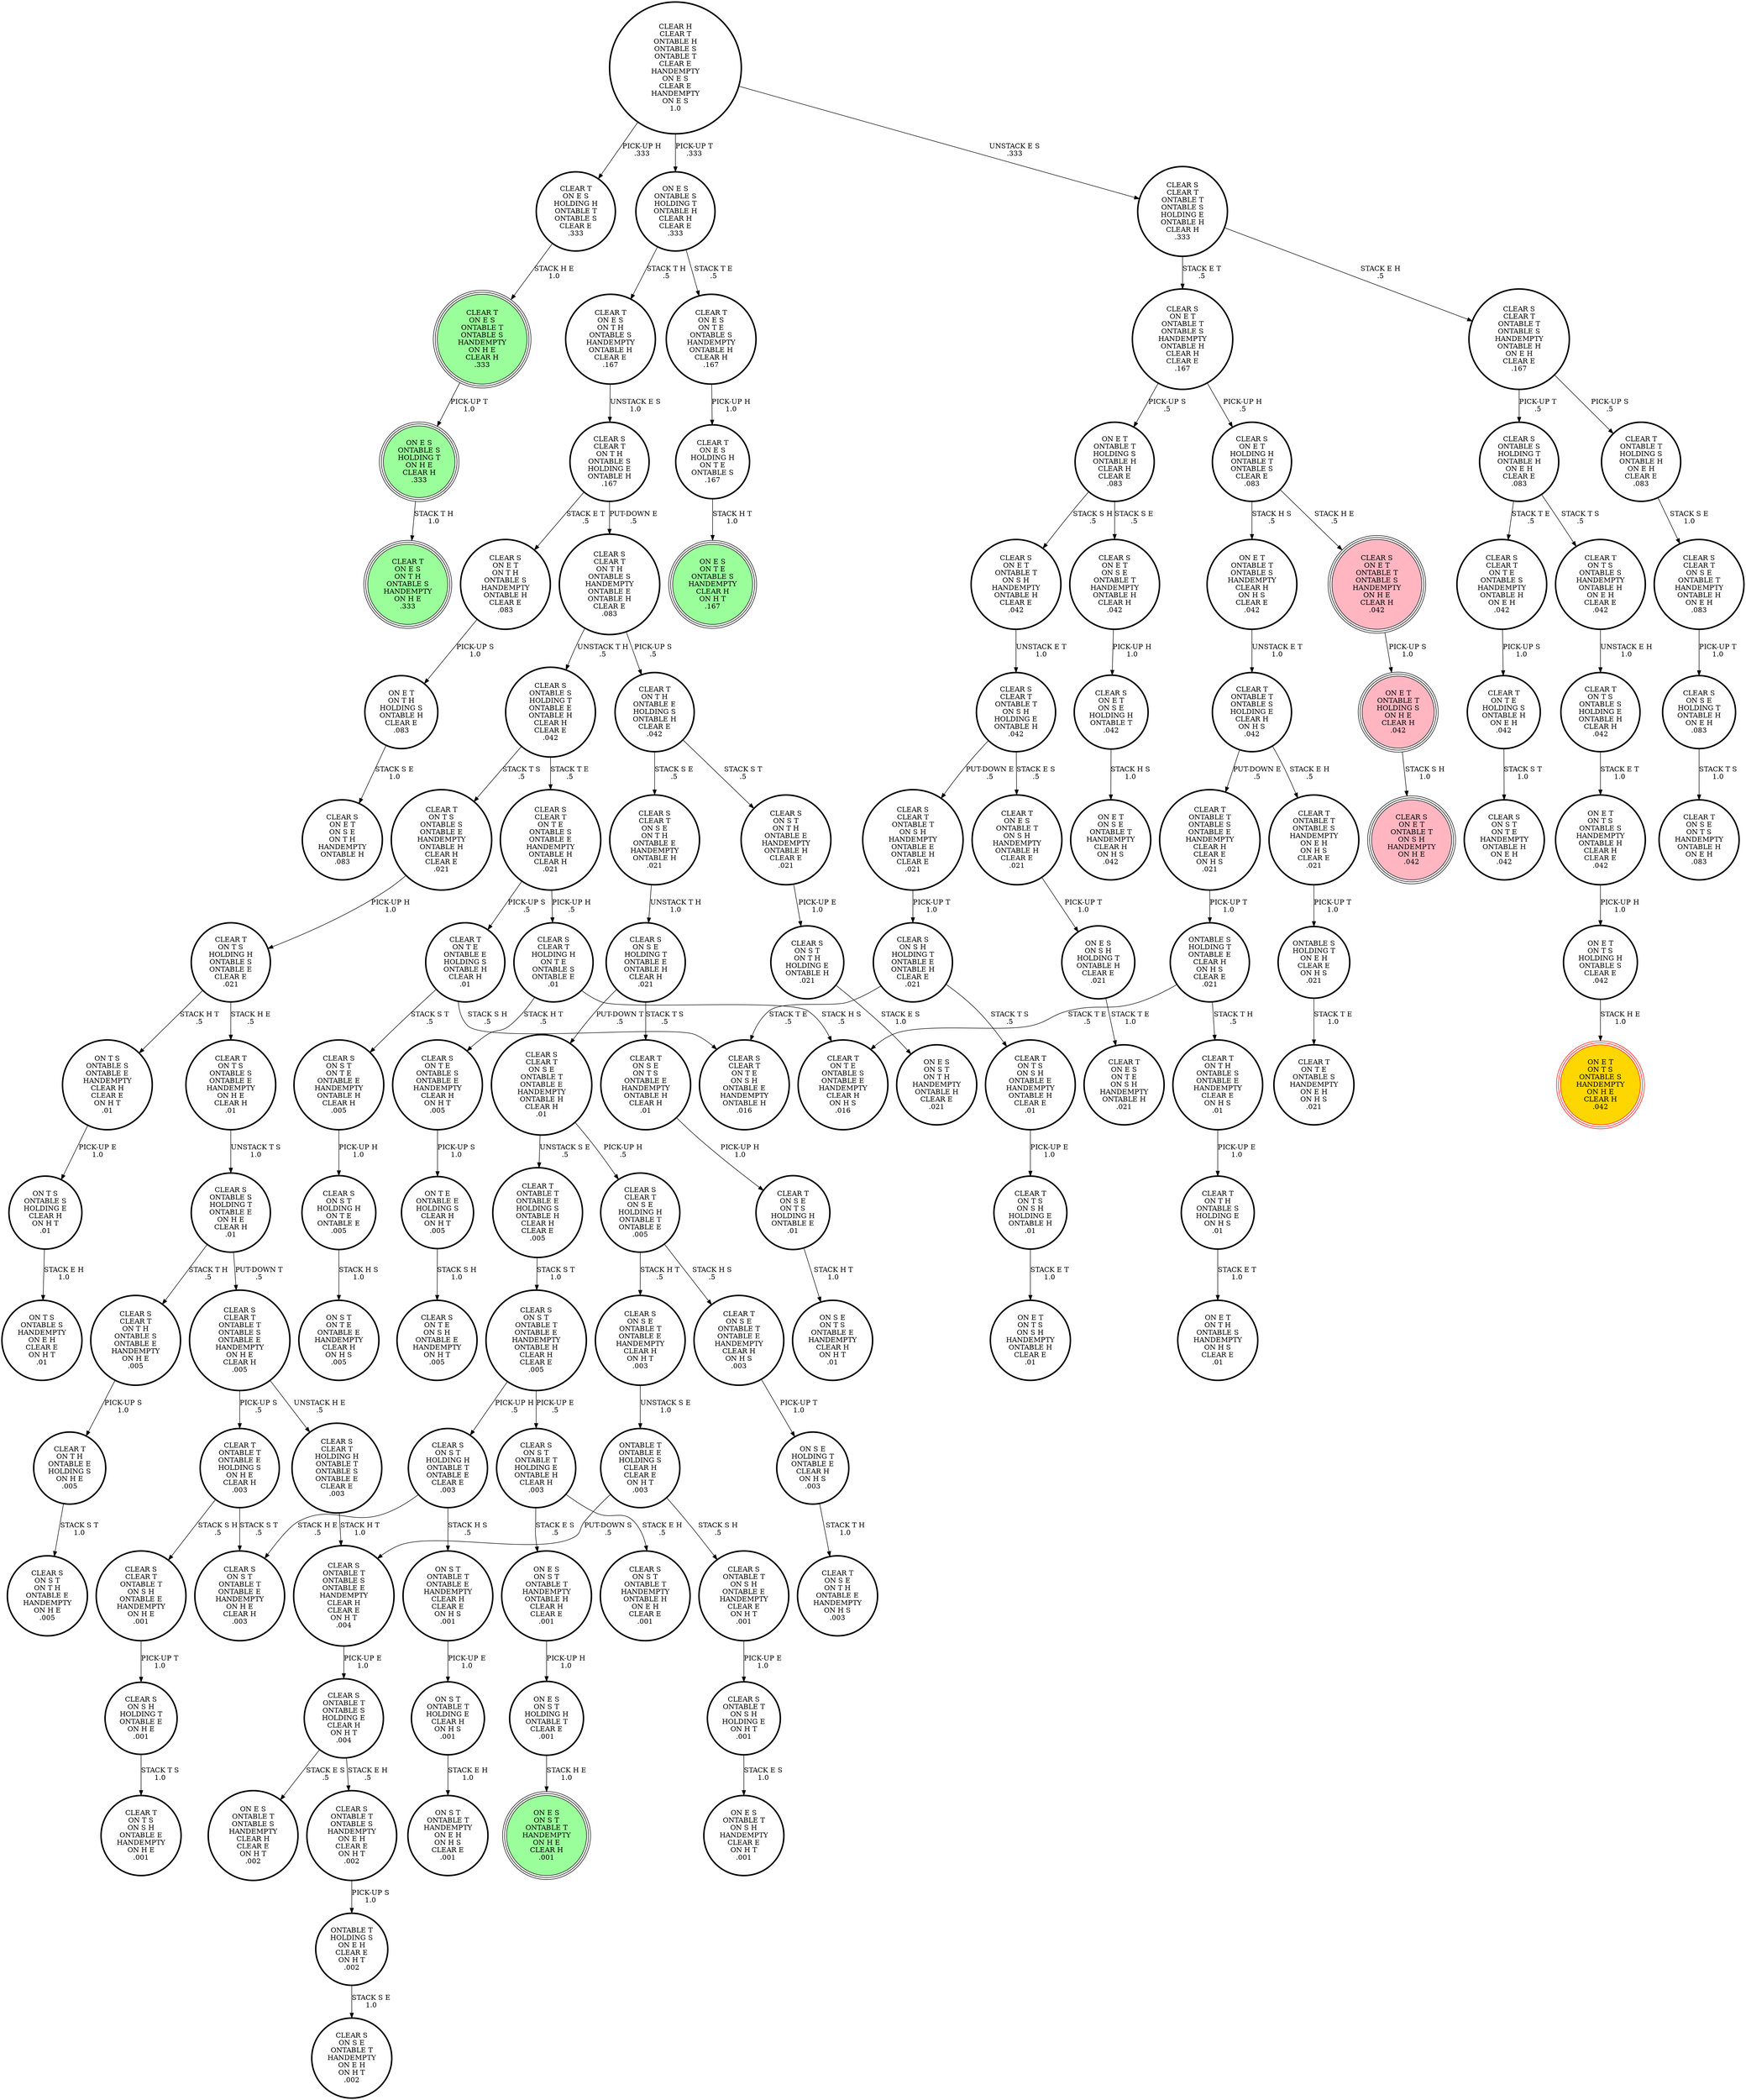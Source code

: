 digraph {
"CLEAR S\nCLEAR T\nONTABLE T\nONTABLE S\nONTABLE E\nHANDEMPTY\nON H E\nCLEAR H\n.005\n" -> "CLEAR T\nONTABLE T\nONTABLE E\nHOLDING S\nON H E\nCLEAR H\n.003\n"[label="PICK-UP S\n.5\n"];
"CLEAR S\nCLEAR T\nONTABLE T\nONTABLE S\nONTABLE E\nHANDEMPTY\nON H E\nCLEAR H\n.005\n" -> "CLEAR S\nCLEAR T\nHOLDING H\nONTABLE T\nONTABLE S\nONTABLE E\nCLEAR E\n.003\n"[label="UNSTACK H E\n.5\n"];
"CLEAR S\nCLEAR T\nON T H\nONTABLE S\nHANDEMPTY\nONTABLE E\nONTABLE H\nCLEAR E\n.083\n" -> "CLEAR S\nONTABLE S\nHOLDING T\nONTABLE E\nONTABLE H\nCLEAR H\nCLEAR E\n.042\n"[label="UNSTACK T H\n.5\n"];
"CLEAR S\nCLEAR T\nON T H\nONTABLE S\nHANDEMPTY\nONTABLE E\nONTABLE H\nCLEAR E\n.083\n" -> "CLEAR T\nON T H\nONTABLE E\nHOLDING S\nONTABLE H\nCLEAR E\n.042\n"[label="PICK-UP S\n.5\n"];
"CLEAR S\nON E T\nONTABLE T\nON S H\nHANDEMPTY\nONTABLE H\nCLEAR E\n.042\n" -> "CLEAR S\nCLEAR T\nONTABLE T\nON S H\nHOLDING E\nONTABLE H\n.042\n"[label="UNSTACK E T\n1.0\n"];
"ONTABLE T\nONTABLE E\nHOLDING S\nCLEAR H\nCLEAR E\nON H T\n.003\n" -> "CLEAR S\nONTABLE T\nON S H\nONTABLE E\nHANDEMPTY\nCLEAR E\nON H T\n.001\n"[label="STACK S H\n.5\n"];
"ONTABLE T\nONTABLE E\nHOLDING S\nCLEAR H\nCLEAR E\nON H T\n.003\n" -> "CLEAR S\nONTABLE T\nONTABLE S\nONTABLE E\nHANDEMPTY\nCLEAR H\nCLEAR E\nON H T\n.004\n"[label="PUT-DOWN S\n.5\n"];
"CLEAR S\nCLEAR T\nON T H\nONTABLE S\nHOLDING E\nONTABLE H\n.167\n" -> "CLEAR S\nCLEAR T\nON T H\nONTABLE S\nHANDEMPTY\nONTABLE E\nONTABLE H\nCLEAR E\n.083\n"[label="PUT-DOWN E\n.5\n"];
"CLEAR S\nCLEAR T\nON T H\nONTABLE S\nHOLDING E\nONTABLE H\n.167\n" -> "CLEAR S\nON E T\nON T H\nONTABLE S\nHANDEMPTY\nONTABLE H\nCLEAR E\n.083\n"[label="STACK E T\n.5\n"];
"CLEAR T\nON T H\nONTABLE S\nHOLDING E\nON H S\n.01\n" -> "ON E T\nON T H\nONTABLE S\nHANDEMPTY\nON H S\nCLEAR E\n.01\n"[label="STACK E T\n1.0\n"];
"CLEAR T\nONTABLE T\nHOLDING S\nONTABLE H\nON E H\nCLEAR E\n.083\n" -> "CLEAR S\nCLEAR T\nON S E\nONTABLE T\nHANDEMPTY\nONTABLE H\nON E H\n.083\n"[label="STACK S E\n1.0\n"];
"CLEAR S\nONTABLE T\nONTABLE S\nHOLDING E\nCLEAR H\nON H T\n.004\n" -> "CLEAR S\nONTABLE T\nONTABLE S\nHANDEMPTY\nON E H\nCLEAR E\nON H T\n.002\n"[label="STACK E H\n.5\n"];
"CLEAR S\nONTABLE T\nONTABLE S\nHOLDING E\nCLEAR H\nON H T\n.004\n" -> "ON E S\nONTABLE T\nONTABLE S\nHANDEMPTY\nCLEAR H\nCLEAR E\nON H T\n.002\n"[label="STACK E S\n.5\n"];
"CLEAR H\nCLEAR T\nONTABLE H\nONTABLE S\nONTABLE T\nCLEAR E\nHANDEMPTY\nON E S\nCLEAR E\nHANDEMPTY\nON E S\n1.0\n" -> "CLEAR T\nON E S\nHOLDING H\nONTABLE T\nONTABLE S\nCLEAR E\n.333\n"[label="PICK-UP H\n.333\n"];
"CLEAR H\nCLEAR T\nONTABLE H\nONTABLE S\nONTABLE T\nCLEAR E\nHANDEMPTY\nON E S\nCLEAR E\nHANDEMPTY\nON E S\n1.0\n" -> "ON E S\nONTABLE S\nHOLDING T\nONTABLE H\nCLEAR H\nCLEAR E\n.333\n"[label="PICK-UP T\n.333\n"];
"CLEAR H\nCLEAR T\nONTABLE H\nONTABLE S\nONTABLE T\nCLEAR E\nHANDEMPTY\nON E S\nCLEAR E\nHANDEMPTY\nON E S\n1.0\n" -> "CLEAR S\nCLEAR T\nONTABLE T\nONTABLE S\nHOLDING E\nONTABLE H\nCLEAR H\n.333\n"[label="UNSTACK E S\n.333\n"];
"CLEAR S\nON E T\nHOLDING H\nONTABLE T\nONTABLE S\nCLEAR E\n.083\n" -> "CLEAR S\nON E T\nONTABLE T\nONTABLE S\nHANDEMPTY\nON H E\nCLEAR H\n.042\n"[label="STACK H E\n.5\n"];
"CLEAR S\nON E T\nHOLDING H\nONTABLE T\nONTABLE S\nCLEAR E\n.083\n" -> "ON E T\nONTABLE T\nONTABLE S\nHANDEMPTY\nCLEAR H\nON H S\nCLEAR E\n.042\n"[label="STACK H S\n.5\n"];
"CLEAR S\nON S E\nHOLDING T\nONTABLE E\nONTABLE H\nCLEAR H\n.021\n" -> "CLEAR S\nCLEAR T\nON S E\nONTABLE T\nONTABLE E\nHANDEMPTY\nONTABLE H\nCLEAR H\n.01\n"[label="PUT-DOWN T\n.5\n"];
"CLEAR S\nON S E\nHOLDING T\nONTABLE E\nONTABLE H\nCLEAR H\n.021\n" -> "CLEAR T\nON S E\nON T S\nONTABLE E\nHANDEMPTY\nONTABLE H\nCLEAR H\n.01\n"[label="STACK T S\n.5\n"];
"ON E S\nONTABLE S\nHOLDING T\nONTABLE H\nCLEAR H\nCLEAR E\n.333\n" -> "CLEAR T\nON E S\nON T E\nONTABLE S\nHANDEMPTY\nONTABLE H\nCLEAR H\n.167\n"[label="STACK T E\n.5\n"];
"ON E S\nONTABLE S\nHOLDING T\nONTABLE H\nCLEAR H\nCLEAR E\n.333\n" -> "CLEAR T\nON E S\nON T H\nONTABLE S\nHANDEMPTY\nONTABLE H\nCLEAR E\n.167\n"[label="STACK T H\n.5\n"];
"CLEAR S\nONTABLE T\nONTABLE S\nHANDEMPTY\nON E H\nCLEAR E\nON H T\n.002\n" -> "ONTABLE T\nHOLDING S\nON E H\nCLEAR E\nON H T\n.002\n"[label="PICK-UP S\n1.0\n"];
"CLEAR S\nONTABLE S\nHOLDING T\nONTABLE E\nONTABLE H\nCLEAR H\nCLEAR E\n.042\n" -> "CLEAR T\nON T S\nONTABLE S\nONTABLE E\nHANDEMPTY\nONTABLE H\nCLEAR H\nCLEAR E\n.021\n"[label="STACK T S\n.5\n"];
"CLEAR S\nONTABLE S\nHOLDING T\nONTABLE E\nONTABLE H\nCLEAR H\nCLEAR E\n.042\n" -> "CLEAR S\nCLEAR T\nON T E\nONTABLE S\nONTABLE E\nHANDEMPTY\nONTABLE H\nCLEAR H\n.021\n"[label="STACK T E\n.5\n"];
"CLEAR T\nON T S\nONTABLE S\nHANDEMPTY\nONTABLE H\nON E H\nCLEAR E\n.042\n" -> "CLEAR T\nON T S\nONTABLE S\nHOLDING E\nONTABLE H\nCLEAR H\n.042\n"[label="UNSTACK E H\n1.0\n"];
"CLEAR T\nON T S\nON S H\nHOLDING E\nONTABLE H\n.01\n" -> "ON E T\nON T S\nON S H\nHANDEMPTY\nONTABLE H\nCLEAR E\n.01\n"[label="STACK E T\n1.0\n"];
"CLEAR T\nONTABLE T\nONTABLE E\nHOLDING S\nON H E\nCLEAR H\n.003\n" -> "CLEAR S\nON S T\nONTABLE T\nONTABLE E\nHANDEMPTY\nON H E\nCLEAR H\n.003\n"[label="STACK S T\n.5\n"];
"CLEAR T\nONTABLE T\nONTABLE E\nHOLDING S\nON H E\nCLEAR H\n.003\n" -> "CLEAR S\nCLEAR T\nONTABLE T\nON S H\nONTABLE E\nHANDEMPTY\nON H E\n.001\n"[label="STACK S H\n.5\n"];
"ON E S\nON S T\nHOLDING H\nONTABLE T\nCLEAR E\n.001\n" -> "ON E S\nON S T\nONTABLE T\nHANDEMPTY\nON H E\nCLEAR H\n.001\n"[label="STACK H E\n1.0\n"];
"CLEAR T\nON E S\nON T H\nONTABLE S\nHANDEMPTY\nONTABLE H\nCLEAR E\n.167\n" -> "CLEAR S\nCLEAR T\nON T H\nONTABLE S\nHOLDING E\nONTABLE H\n.167\n"[label="UNSTACK E S\n1.0\n"];
"CLEAR T\nON E S\nHOLDING H\nON T E\nONTABLE S\n.167\n" -> "ON E S\nON T E\nONTABLE S\nHANDEMPTY\nCLEAR H\nON H T\n.167\n"[label="STACK H T\n1.0\n"];
"CLEAR T\nONTABLE T\nONTABLE S\nONTABLE E\nHANDEMPTY\nCLEAR H\nCLEAR E\nON H S\n.021\n" -> "ONTABLE S\nHOLDING T\nONTABLE E\nCLEAR H\nON H S\nCLEAR E\n.021\n"[label="PICK-UP T\n1.0\n"];
"CLEAR S\nON S T\nONTABLE T\nONTABLE E\nHANDEMPTY\nONTABLE H\nCLEAR H\nCLEAR E\n.005\n" -> "CLEAR S\nON S T\nONTABLE T\nHOLDING E\nONTABLE H\nCLEAR H\n.003\n"[label="PICK-UP E\n.5\n"];
"CLEAR S\nON S T\nONTABLE T\nONTABLE E\nHANDEMPTY\nONTABLE H\nCLEAR H\nCLEAR E\n.005\n" -> "CLEAR S\nON S T\nHOLDING H\nONTABLE T\nONTABLE E\nCLEAR E\n.003\n"[label="PICK-UP H\n.5\n"];
"ON E T\nON T S\nONTABLE S\nHANDEMPTY\nONTABLE H\nCLEAR H\nCLEAR E\n.042\n" -> "ON E T\nON T S\nHOLDING H\nONTABLE S\nCLEAR E\n.042\n"[label="PICK-UP H\n1.0\n"];
"CLEAR S\nCLEAR T\nHOLDING H\nONTABLE T\nONTABLE S\nONTABLE E\nCLEAR E\n.003\n" -> "CLEAR S\nONTABLE T\nONTABLE S\nONTABLE E\nHANDEMPTY\nCLEAR H\nCLEAR E\nON H T\n.004\n"[label="STACK H T\n1.0\n"];
"CLEAR S\nCLEAR T\nON S E\nONTABLE T\nHANDEMPTY\nONTABLE H\nON E H\n.083\n" -> "CLEAR S\nON S E\nHOLDING T\nONTABLE H\nON E H\n.083\n"[label="PICK-UP T\n1.0\n"];
"CLEAR S\nONTABLE T\nON S H\nHOLDING E\nON H T\n.001\n" -> "ON E S\nONTABLE T\nON S H\nHANDEMPTY\nCLEAR E\nON H T\n.001\n"[label="STACK E S\n1.0\n"];
"CLEAR S\nCLEAR T\nONTABLE T\nON S H\nHOLDING E\nONTABLE H\n.042\n" -> "CLEAR S\nCLEAR T\nONTABLE T\nON S H\nHANDEMPTY\nONTABLE E\nONTABLE H\nCLEAR E\n.021\n"[label="PUT-DOWN E\n.5\n"];
"CLEAR S\nCLEAR T\nONTABLE T\nON S H\nHOLDING E\nONTABLE H\n.042\n" -> "CLEAR T\nON E S\nONTABLE T\nON S H\nHANDEMPTY\nONTABLE H\nCLEAR E\n.021\n"[label="STACK E S\n.5\n"];
"CLEAR T\nON T H\nONTABLE E\nHOLDING S\nONTABLE H\nCLEAR E\n.042\n" -> "CLEAR S\nCLEAR T\nON S E\nON T H\nONTABLE E\nHANDEMPTY\nONTABLE H\n.021\n"[label="STACK S E\n.5\n"];
"CLEAR T\nON T H\nONTABLE E\nHOLDING S\nONTABLE H\nCLEAR E\n.042\n" -> "CLEAR S\nON S T\nON T H\nONTABLE E\nHANDEMPTY\nONTABLE H\nCLEAR E\n.021\n"[label="STACK S T\n.5\n"];
"CLEAR S\nON E T\nON S E\nHOLDING H\nONTABLE T\n.042\n" -> "ON E T\nON S E\nONTABLE T\nHANDEMPTY\nCLEAR H\nON H S\n.042\n"[label="STACK H S\n1.0\n"];
"CLEAR S\nCLEAR T\nON S E\nON T H\nONTABLE E\nHANDEMPTY\nONTABLE H\n.021\n" -> "CLEAR S\nON S E\nHOLDING T\nONTABLE E\nONTABLE H\nCLEAR H\n.021\n"[label="UNSTACK T H\n1.0\n"];
"CLEAR T\nON E S\nONTABLE T\nONTABLE S\nHANDEMPTY\nON H E\nCLEAR H\n.333\n" -> "ON E S\nONTABLE S\nHOLDING T\nON H E\nCLEAR H\n.333\n"[label="PICK-UP T\n1.0\n"];
"ON E T\nONTABLE T\nHOLDING S\nON H E\nCLEAR H\n.042\n" -> "CLEAR S\nON E T\nONTABLE T\nON S H\nHANDEMPTY\nON H E\n.042\n"[label="STACK S H\n1.0\n"];
"CLEAR T\nON S E\nONTABLE T\nONTABLE E\nHANDEMPTY\nCLEAR H\nON H S\n.003\n" -> "ON S E\nHOLDING T\nONTABLE E\nCLEAR H\nON H S\n.003\n"[label="PICK-UP T\n1.0\n"];
"ON S E\nHOLDING T\nONTABLE E\nCLEAR H\nON H S\n.003\n" -> "CLEAR T\nON S E\nON T H\nONTABLE E\nHANDEMPTY\nON H S\n.003\n"[label="STACK T H\n1.0\n"];
"CLEAR T\nONTABLE T\nONTABLE E\nHOLDING S\nONTABLE H\nCLEAR H\nCLEAR E\n.005\n" -> "CLEAR S\nON S T\nONTABLE T\nONTABLE E\nHANDEMPTY\nONTABLE H\nCLEAR H\nCLEAR E\n.005\n"[label="STACK S T\n1.0\n"];
"CLEAR T\nON T E\nONTABLE E\nHOLDING S\nONTABLE H\nCLEAR H\n.01\n" -> "CLEAR S\nCLEAR T\nON T E\nON S H\nONTABLE E\nHANDEMPTY\nONTABLE H\n.016\n"[label="STACK S H\n.5\n"];
"CLEAR T\nON T E\nONTABLE E\nHOLDING S\nONTABLE H\nCLEAR H\n.01\n" -> "CLEAR S\nON S T\nON T E\nONTABLE E\nHANDEMPTY\nONTABLE H\nCLEAR H\n.005\n"[label="STACK S T\n.5\n"];
"ON T E\nONTABLE E\nHOLDING S\nCLEAR H\nON H T\n.005\n" -> "CLEAR S\nON T E\nON S H\nONTABLE E\nHANDEMPTY\nON H T\n.005\n"[label="STACK S H\n1.0\n"];
"CLEAR T\nON S E\nON T S\nONTABLE E\nHANDEMPTY\nONTABLE H\nCLEAR H\n.01\n" -> "CLEAR T\nON S E\nON T S\nHOLDING H\nONTABLE E\n.01\n"[label="PICK-UP H\n1.0\n"];
"ONTABLE T\nHOLDING S\nON E H\nCLEAR E\nON H T\n.002\n" -> "CLEAR S\nON S E\nONTABLE T\nHANDEMPTY\nON E H\nON H T\n.002\n"[label="STACK S E\n1.0\n"];
"CLEAR S\nON E T\nON S E\nONTABLE T\nHANDEMPTY\nONTABLE H\nCLEAR H\n.042\n" -> "CLEAR S\nON E T\nON S E\nHOLDING H\nONTABLE T\n.042\n"[label="PICK-UP H\n1.0\n"];
"ON E S\nON S H\nHOLDING T\nONTABLE H\nCLEAR E\n.021\n" -> "CLEAR T\nON E S\nON T E\nON S H\nHANDEMPTY\nONTABLE H\n.021\n"[label="STACK T E\n1.0\n"];
"CLEAR S\nON S T\nON T H\nHOLDING E\nONTABLE H\n.021\n" -> "ON E S\nON S T\nON T H\nHANDEMPTY\nONTABLE H\nCLEAR E\n.021\n"[label="STACK E S\n1.0\n"];
"ONTABLE S\nHOLDING T\nON E H\nCLEAR E\nON H S\n.021\n" -> "CLEAR T\nON T E\nONTABLE S\nHANDEMPTY\nON E H\nON H S\n.021\n"[label="STACK T E\n1.0\n"];
"CLEAR S\nON S T\nHOLDING H\nON T E\nONTABLE E\n.005\n" -> "ON S T\nON T E\nONTABLE E\nHANDEMPTY\nCLEAR H\nON H S\n.005\n"[label="STACK H S\n1.0\n"];
"CLEAR S\nCLEAR T\nONTABLE T\nON S H\nONTABLE E\nHANDEMPTY\nON H E\n.001\n" -> "CLEAR S\nON S H\nHOLDING T\nONTABLE E\nON H E\n.001\n"[label="PICK-UP T\n1.0\n"];
"CLEAR S\nON S T\nON T E\nONTABLE E\nHANDEMPTY\nONTABLE H\nCLEAR H\n.005\n" -> "CLEAR S\nON S T\nHOLDING H\nON T E\nONTABLE E\n.005\n"[label="PICK-UP H\n1.0\n"];
"CLEAR T\nON S E\nON T S\nHOLDING H\nONTABLE E\n.01\n" -> "ON S E\nON T S\nONTABLE E\nHANDEMPTY\nCLEAR H\nON H T\n.01\n"[label="STACK H T\n1.0\n"];
"CLEAR S\nON S E\nHOLDING T\nONTABLE H\nON E H\n.083\n" -> "CLEAR T\nON S E\nON T S\nHANDEMPTY\nONTABLE H\nON E H\n.083\n"[label="STACK T S\n1.0\n"];
"CLEAR S\nCLEAR T\nON T E\nONTABLE S\nHANDEMPTY\nONTABLE H\nON E H\n.042\n" -> "CLEAR T\nON T E\nHOLDING S\nONTABLE H\nON E H\n.042\n"[label="PICK-UP S\n1.0\n"];
"ON E T\nON T H\nHOLDING S\nONTABLE H\nCLEAR E\n.083\n" -> "CLEAR S\nON E T\nON S E\nON T H\nHANDEMPTY\nONTABLE H\n.083\n"[label="STACK S E\n1.0\n"];
"ON T S\nONTABLE S\nONTABLE E\nHANDEMPTY\nCLEAR H\nCLEAR E\nON H T\n.01\n" -> "ON T S\nONTABLE S\nHOLDING E\nCLEAR H\nON H T\n.01\n"[label="PICK-UP E\n1.0\n"];
"CLEAR S\nON S H\nHOLDING T\nONTABLE E\nON H E\n.001\n" -> "CLEAR T\nON T S\nON S H\nONTABLE E\nHANDEMPTY\nON H E\n.001\n"[label="STACK T S\n1.0\n"];
"CLEAR S\nCLEAR T\nONTABLE T\nONTABLE S\nHANDEMPTY\nONTABLE H\nON E H\nCLEAR E\n.167\n" -> "CLEAR S\nONTABLE S\nHOLDING T\nONTABLE H\nON E H\nCLEAR E\n.083\n"[label="PICK-UP T\n.5\n"];
"CLEAR S\nCLEAR T\nONTABLE T\nONTABLE S\nHANDEMPTY\nONTABLE H\nON E H\nCLEAR E\n.167\n" -> "CLEAR T\nONTABLE T\nHOLDING S\nONTABLE H\nON E H\nCLEAR E\n.083\n"[label="PICK-UP S\n.5\n"];
"CLEAR S\nONTABLE S\nHOLDING T\nONTABLE E\nON H E\nCLEAR H\n.01\n" -> "CLEAR S\nCLEAR T\nONTABLE T\nONTABLE S\nONTABLE E\nHANDEMPTY\nON H E\nCLEAR H\n.005\n"[label="PUT-DOWN T\n.5\n"];
"CLEAR S\nONTABLE S\nHOLDING T\nONTABLE E\nON H E\nCLEAR H\n.01\n" -> "CLEAR S\nCLEAR T\nON T H\nONTABLE S\nONTABLE E\nHANDEMPTY\nON H E\n.005\n"[label="STACK T H\n.5\n"];
"CLEAR T\nONTABLE T\nONTABLE S\nHANDEMPTY\nON E H\nON H S\nCLEAR E\n.021\n" -> "ONTABLE S\nHOLDING T\nON E H\nCLEAR E\nON H S\n.021\n"[label="PICK-UP T\n1.0\n"];
"CLEAR T\nON E S\nON T E\nONTABLE S\nHANDEMPTY\nONTABLE H\nCLEAR H\n.167\n" -> "CLEAR T\nON E S\nHOLDING H\nON T E\nONTABLE S\n.167\n"[label="PICK-UP H\n1.0\n"];
"CLEAR T\nON E S\nHOLDING H\nONTABLE T\nONTABLE S\nCLEAR E\n.333\n" -> "CLEAR T\nON E S\nONTABLE T\nONTABLE S\nHANDEMPTY\nON H E\nCLEAR H\n.333\n"[label="STACK H E\n1.0\n"];
"CLEAR T\nON T E\nHOLDING S\nONTABLE H\nON E H\n.042\n" -> "CLEAR S\nON S T\nON T E\nHANDEMPTY\nONTABLE H\nON E H\n.042\n"[label="STACK S T\n1.0\n"];
"ONTABLE S\nHOLDING T\nONTABLE E\nCLEAR H\nON H S\nCLEAR E\n.021\n" -> "CLEAR T\nON T H\nONTABLE S\nONTABLE E\nHANDEMPTY\nCLEAR E\nON H S\n.01\n"[label="STACK T H\n.5\n"];
"ONTABLE S\nHOLDING T\nONTABLE E\nCLEAR H\nON H S\nCLEAR E\n.021\n" -> "CLEAR T\nON T E\nONTABLE S\nONTABLE E\nHANDEMPTY\nCLEAR H\nON H S\n.016\n"[label="STACK T E\n.5\n"];
"CLEAR S\nONTABLE T\nONTABLE S\nONTABLE E\nHANDEMPTY\nCLEAR H\nCLEAR E\nON H T\n.004\n" -> "CLEAR S\nONTABLE T\nONTABLE S\nHOLDING E\nCLEAR H\nON H T\n.004\n"[label="PICK-UP E\n1.0\n"];
"CLEAR S\nCLEAR T\nHOLDING H\nON T E\nONTABLE S\nONTABLE E\n.01\n" -> "CLEAR S\nON T E\nONTABLE S\nONTABLE E\nHANDEMPTY\nCLEAR H\nON H T\n.005\n"[label="STACK H T\n.5\n"];
"CLEAR S\nCLEAR T\nHOLDING H\nON T E\nONTABLE S\nONTABLE E\n.01\n" -> "CLEAR T\nON T E\nONTABLE S\nONTABLE E\nHANDEMPTY\nCLEAR H\nON H S\n.016\n"[label="STACK H S\n.5\n"];
"ON E T\nONTABLE T\nONTABLE S\nHANDEMPTY\nCLEAR H\nON H S\nCLEAR E\n.042\n" -> "CLEAR T\nONTABLE T\nONTABLE S\nHOLDING E\nCLEAR H\nON H S\n.042\n"[label="UNSTACK E T\n1.0\n"];
"CLEAR T\nON T S\nONTABLE S\nONTABLE E\nHANDEMPTY\nON H E\nCLEAR H\n.01\n" -> "CLEAR S\nONTABLE S\nHOLDING T\nONTABLE E\nON H E\nCLEAR H\n.01\n"[label="UNSTACK T S\n1.0\n"];
"ON T S\nONTABLE S\nHOLDING E\nCLEAR H\nON H T\n.01\n" -> "ON T S\nONTABLE S\nHANDEMPTY\nON E H\nCLEAR E\nON H T\n.01\n"[label="STACK E H\n1.0\n"];
"CLEAR T\nON T H\nONTABLE S\nONTABLE E\nHANDEMPTY\nCLEAR E\nON H S\n.01\n" -> "CLEAR T\nON T H\nONTABLE S\nHOLDING E\nON H S\n.01\n"[label="PICK-UP E\n1.0\n"];
"CLEAR T\nON T S\nON S H\nONTABLE E\nHANDEMPTY\nONTABLE H\nCLEAR E\n.01\n" -> "CLEAR T\nON T S\nON S H\nHOLDING E\nONTABLE H\n.01\n"[label="PICK-UP E\n1.0\n"];
"ON E S\nON S T\nONTABLE T\nHANDEMPTY\nONTABLE H\nCLEAR H\nCLEAR E\n.001\n" -> "ON E S\nON S T\nHOLDING H\nONTABLE T\nCLEAR E\n.001\n"[label="PICK-UP H\n1.0\n"];
"CLEAR S\nON S T\nHOLDING H\nONTABLE T\nONTABLE E\nCLEAR E\n.003\n" -> "ON S T\nONTABLE T\nONTABLE E\nHANDEMPTY\nCLEAR H\nCLEAR E\nON H S\n.001\n"[label="STACK H S\n.5\n"];
"CLEAR S\nON S T\nHOLDING H\nONTABLE T\nONTABLE E\nCLEAR E\n.003\n" -> "CLEAR S\nON S T\nONTABLE T\nONTABLE E\nHANDEMPTY\nON H E\nCLEAR H\n.003\n"[label="STACK H E\n.5\n"];
"CLEAR S\nONTABLE T\nON S H\nONTABLE E\nHANDEMPTY\nCLEAR E\nON H T\n.001\n" -> "CLEAR S\nONTABLE T\nON S H\nHOLDING E\nON H T\n.001\n"[label="PICK-UP E\n1.0\n"];
"CLEAR S\nON S H\nHOLDING T\nONTABLE E\nONTABLE H\nCLEAR E\n.021\n" -> "CLEAR S\nCLEAR T\nON T E\nON S H\nONTABLE E\nHANDEMPTY\nONTABLE H\n.016\n"[label="STACK T E\n.5\n"];
"CLEAR S\nON S H\nHOLDING T\nONTABLE E\nONTABLE H\nCLEAR E\n.021\n" -> "CLEAR T\nON T S\nON S H\nONTABLE E\nHANDEMPTY\nONTABLE H\nCLEAR E\n.01\n"[label="STACK T S\n.5\n"];
"CLEAR S\nCLEAR T\nONTABLE T\nONTABLE S\nHOLDING E\nONTABLE H\nCLEAR H\n.333\n" -> "CLEAR S\nON E T\nONTABLE T\nONTABLE S\nHANDEMPTY\nONTABLE H\nCLEAR H\nCLEAR E\n.167\n"[label="STACK E T\n.5\n"];
"CLEAR S\nCLEAR T\nONTABLE T\nONTABLE S\nHOLDING E\nONTABLE H\nCLEAR H\n.333\n" -> "CLEAR S\nCLEAR T\nONTABLE T\nONTABLE S\nHANDEMPTY\nONTABLE H\nON E H\nCLEAR E\n.167\n"[label="STACK E H\n.5\n"];
"CLEAR T\nON T H\nONTABLE E\nHOLDING S\nON H E\n.005\n" -> "CLEAR S\nON S T\nON T H\nONTABLE E\nHANDEMPTY\nON H E\n.005\n"[label="STACK S T\n1.0\n"];
"CLEAR S\nON S T\nONTABLE T\nHOLDING E\nONTABLE H\nCLEAR H\n.003\n" -> "ON E S\nON S T\nONTABLE T\nHANDEMPTY\nONTABLE H\nCLEAR H\nCLEAR E\n.001\n"[label="STACK E S\n.5\n"];
"CLEAR S\nON S T\nONTABLE T\nHOLDING E\nONTABLE H\nCLEAR H\n.003\n" -> "CLEAR S\nON S T\nONTABLE T\nHANDEMPTY\nONTABLE H\nON E H\nCLEAR E\n.001\n"[label="STACK E H\n.5\n"];
"ON E S\nONTABLE S\nHOLDING T\nON H E\nCLEAR H\n.333\n" -> "CLEAR T\nON E S\nON T H\nONTABLE S\nHANDEMPTY\nON H E\n.333\n"[label="STACK T H\n1.0\n"];
"ON E T\nONTABLE T\nHOLDING S\nONTABLE H\nCLEAR H\nCLEAR E\n.083\n" -> "CLEAR S\nON E T\nONTABLE T\nON S H\nHANDEMPTY\nONTABLE H\nCLEAR E\n.042\n"[label="STACK S H\n.5\n"];
"ON E T\nONTABLE T\nHOLDING S\nONTABLE H\nCLEAR H\nCLEAR E\n.083\n" -> "CLEAR S\nON E T\nON S E\nONTABLE T\nHANDEMPTY\nONTABLE H\nCLEAR H\n.042\n"[label="STACK S E\n.5\n"];
"CLEAR S\nCLEAR T\nON S E\nHOLDING H\nONTABLE T\nONTABLE E\n.005\n" -> "CLEAR S\nON S E\nONTABLE T\nONTABLE E\nHANDEMPTY\nCLEAR H\nON H T\n.003\n"[label="STACK H T\n.5\n"];
"CLEAR S\nCLEAR T\nON S E\nHOLDING H\nONTABLE T\nONTABLE E\n.005\n" -> "CLEAR T\nON S E\nONTABLE T\nONTABLE E\nHANDEMPTY\nCLEAR H\nON H S\n.003\n"[label="STACK H S\n.5\n"];
"CLEAR S\nON E T\nON T H\nONTABLE S\nHANDEMPTY\nONTABLE H\nCLEAR E\n.083\n" -> "ON E T\nON T H\nHOLDING S\nONTABLE H\nCLEAR E\n.083\n"[label="PICK-UP S\n1.0\n"];
"CLEAR T\nON T S\nONTABLE S\nHOLDING E\nONTABLE H\nCLEAR H\n.042\n" -> "ON E T\nON T S\nONTABLE S\nHANDEMPTY\nONTABLE H\nCLEAR H\nCLEAR E\n.042\n"[label="STACK E T\n1.0\n"];
"CLEAR S\nON S T\nON T H\nONTABLE E\nHANDEMPTY\nONTABLE H\nCLEAR E\n.021\n" -> "CLEAR S\nON S T\nON T H\nHOLDING E\nONTABLE H\n.021\n"[label="PICK-UP E\n1.0\n"];
"ON E T\nON T S\nHOLDING H\nONTABLE S\nCLEAR E\n.042\n" -> "ON E T\nON T S\nONTABLE S\nHANDEMPTY\nON H E\nCLEAR H\n.042\n"[label="STACK H E\n1.0\n"];
"CLEAR S\nON E T\nONTABLE T\nONTABLE S\nHANDEMPTY\nONTABLE H\nCLEAR H\nCLEAR E\n.167\n" -> "CLEAR S\nON E T\nHOLDING H\nONTABLE T\nONTABLE S\nCLEAR E\n.083\n"[label="PICK-UP H\n.5\n"];
"CLEAR S\nON E T\nONTABLE T\nONTABLE S\nHANDEMPTY\nONTABLE H\nCLEAR H\nCLEAR E\n.167\n" -> "ON E T\nONTABLE T\nHOLDING S\nONTABLE H\nCLEAR H\nCLEAR E\n.083\n"[label="PICK-UP S\n.5\n"];
"ON S T\nONTABLE T\nONTABLE E\nHANDEMPTY\nCLEAR H\nCLEAR E\nON H S\n.001\n" -> "ON S T\nONTABLE T\nHOLDING E\nCLEAR H\nON H S\n.001\n"[label="PICK-UP E\n1.0\n"];
"CLEAR S\nCLEAR T\nON T H\nONTABLE S\nONTABLE E\nHANDEMPTY\nON H E\n.005\n" -> "CLEAR T\nON T H\nONTABLE E\nHOLDING S\nON H E\n.005\n"[label="PICK-UP S\n1.0\n"];
"CLEAR T\nONTABLE T\nONTABLE S\nHOLDING E\nCLEAR H\nON H S\n.042\n" -> "CLEAR T\nONTABLE T\nONTABLE S\nONTABLE E\nHANDEMPTY\nCLEAR H\nCLEAR E\nON H S\n.021\n"[label="PUT-DOWN E\n.5\n"];
"CLEAR T\nONTABLE T\nONTABLE S\nHOLDING E\nCLEAR H\nON H S\n.042\n" -> "CLEAR T\nONTABLE T\nONTABLE S\nHANDEMPTY\nON E H\nON H S\nCLEAR E\n.021\n"[label="STACK E H\n.5\n"];
"CLEAR T\nON E S\nONTABLE T\nON S H\nHANDEMPTY\nONTABLE H\nCLEAR E\n.021\n" -> "ON E S\nON S H\nHOLDING T\nONTABLE H\nCLEAR E\n.021\n"[label="PICK-UP T\n1.0\n"];
"ON S T\nONTABLE T\nHOLDING E\nCLEAR H\nON H S\n.001\n" -> "ON S T\nONTABLE T\nHANDEMPTY\nON E H\nON H S\nCLEAR E\n.001\n"[label="STACK E H\n1.0\n"];
"CLEAR S\nON S E\nONTABLE T\nONTABLE E\nHANDEMPTY\nCLEAR H\nON H T\n.003\n" -> "ONTABLE T\nONTABLE E\nHOLDING S\nCLEAR H\nCLEAR E\nON H T\n.003\n"[label="UNSTACK S E\n1.0\n"];
"CLEAR S\nON E T\nONTABLE T\nONTABLE S\nHANDEMPTY\nON H E\nCLEAR H\n.042\n" -> "ON E T\nONTABLE T\nHOLDING S\nON H E\nCLEAR H\n.042\n"[label="PICK-UP S\n1.0\n"];
"CLEAR S\nCLEAR T\nONTABLE T\nON S H\nHANDEMPTY\nONTABLE E\nONTABLE H\nCLEAR E\n.021\n" -> "CLEAR S\nON S H\nHOLDING T\nONTABLE E\nONTABLE H\nCLEAR E\n.021\n"[label="PICK-UP T\n1.0\n"];
"CLEAR S\nCLEAR T\nON S E\nONTABLE T\nONTABLE E\nHANDEMPTY\nONTABLE H\nCLEAR H\n.01\n" -> "CLEAR S\nCLEAR T\nON S E\nHOLDING H\nONTABLE T\nONTABLE E\n.005\n"[label="PICK-UP H\n.5\n"];
"CLEAR S\nCLEAR T\nON S E\nONTABLE T\nONTABLE E\nHANDEMPTY\nONTABLE H\nCLEAR H\n.01\n" -> "CLEAR T\nONTABLE T\nONTABLE E\nHOLDING S\nONTABLE H\nCLEAR H\nCLEAR E\n.005\n"[label="UNSTACK S E\n.5\n"];
"CLEAR S\nONTABLE S\nHOLDING T\nONTABLE H\nON E H\nCLEAR E\n.083\n" -> "CLEAR S\nCLEAR T\nON T E\nONTABLE S\nHANDEMPTY\nONTABLE H\nON E H\n.042\n"[label="STACK T E\n.5\n"];
"CLEAR S\nONTABLE S\nHOLDING T\nONTABLE H\nON E H\nCLEAR E\n.083\n" -> "CLEAR T\nON T S\nONTABLE S\nHANDEMPTY\nONTABLE H\nON E H\nCLEAR E\n.042\n"[label="STACK T S\n.5\n"];
"CLEAR S\nON T E\nONTABLE S\nONTABLE E\nHANDEMPTY\nCLEAR H\nON H T\n.005\n" -> "ON T E\nONTABLE E\nHOLDING S\nCLEAR H\nON H T\n.005\n"[label="PICK-UP S\n1.0\n"];
"CLEAR T\nON T S\nONTABLE S\nONTABLE E\nHANDEMPTY\nONTABLE H\nCLEAR H\nCLEAR E\n.021\n" -> "CLEAR T\nON T S\nHOLDING H\nONTABLE S\nONTABLE E\nCLEAR E\n.021\n"[label="PICK-UP H\n1.0\n"];
"CLEAR T\nON T S\nHOLDING H\nONTABLE S\nONTABLE E\nCLEAR E\n.021\n" -> "ON T S\nONTABLE S\nONTABLE E\nHANDEMPTY\nCLEAR H\nCLEAR E\nON H T\n.01\n"[label="STACK H T\n.5\n"];
"CLEAR T\nON T S\nHOLDING H\nONTABLE S\nONTABLE E\nCLEAR E\n.021\n" -> "CLEAR T\nON T S\nONTABLE S\nONTABLE E\nHANDEMPTY\nON H E\nCLEAR H\n.01\n"[label="STACK H E\n.5\n"];
"CLEAR S\nCLEAR T\nON T E\nONTABLE S\nONTABLE E\nHANDEMPTY\nONTABLE H\nCLEAR H\n.021\n" -> "CLEAR T\nON T E\nONTABLE E\nHOLDING S\nONTABLE H\nCLEAR H\n.01\n"[label="PICK-UP S\n.5\n"];
"CLEAR S\nCLEAR T\nON T E\nONTABLE S\nONTABLE E\nHANDEMPTY\nONTABLE H\nCLEAR H\n.021\n" -> "CLEAR S\nCLEAR T\nHOLDING H\nON T E\nONTABLE S\nONTABLE E\n.01\n"[label="PICK-UP H\n.5\n"];
"ON E T\nON S E\nONTABLE T\nHANDEMPTY\nCLEAR H\nON H S\n.042\n" [shape=circle, penwidth=3];
"ON E S\nONTABLE T\nON S H\nHANDEMPTY\nCLEAR E\nON H T\n.001\n" [shape=circle, penwidth=3];
"CLEAR S\nON T E\nON S H\nONTABLE E\nHANDEMPTY\nON H T\n.005\n" [shape=circle, penwidth=3];
"CLEAR T\nON E S\nON T H\nONTABLE S\nHANDEMPTY\nON H E\n.333\n" [shape=circle, style=filled, fillcolor=palegreen1, peripheries=3];
"ON S T\nONTABLE T\nHANDEMPTY\nON E H\nON H S\nCLEAR E\n.001\n" [shape=circle, penwidth=3];
"CLEAR T\nON T S\nON S H\nONTABLE E\nHANDEMPTY\nON H E\n.001\n" [shape=circle, penwidth=3];
"CLEAR T\nON T E\nONTABLE S\nHANDEMPTY\nON E H\nON H S\n.021\n" [shape=circle, penwidth=3];
"CLEAR S\nON E T\nON S E\nON T H\nHANDEMPTY\nONTABLE H\n.083\n" [shape=circle, penwidth=3];
"CLEAR S\nON E T\nONTABLE T\nON S H\nHANDEMPTY\nON H E\n.042\n" [shape=circle, style=filled, fillcolor=lightpink, peripheries=3];
"CLEAR T\nON S E\nON T H\nONTABLE E\nHANDEMPTY\nON H S\n.003\n" [shape=circle, penwidth=3];
"ON E S\nON T E\nONTABLE S\nHANDEMPTY\nCLEAR H\nON H T\n.167\n" [shape=circle, style=filled, fillcolor=palegreen1, peripheries=3];
"CLEAR S\nON S T\nON T H\nONTABLE E\nHANDEMPTY\nON H E\n.005\n" [shape=circle, penwidth=3];
"ON E T\nON T H\nONTABLE S\nHANDEMPTY\nON H S\nCLEAR E\n.01\n" [shape=circle, penwidth=3];
"CLEAR S\nON S T\nONTABLE T\nONTABLE E\nHANDEMPTY\nON H E\nCLEAR H\n.003\n" [shape=circle, penwidth=3];
"CLEAR S\nCLEAR T\nON T E\nON S H\nONTABLE E\nHANDEMPTY\nONTABLE H\n.016\n" [shape=circle, penwidth=3];
"CLEAR T\nON E S\nON T E\nON S H\nHANDEMPTY\nONTABLE H\n.021\n" [shape=circle, penwidth=3];
"CLEAR S\nON S T\nON T E\nHANDEMPTY\nONTABLE H\nON E H\n.042\n" [shape=circle, penwidth=3];
"ON S E\nON T S\nONTABLE E\nHANDEMPTY\nCLEAR H\nON H T\n.01\n" [shape=circle, penwidth=3];
"ON T S\nONTABLE S\nHANDEMPTY\nON E H\nCLEAR E\nON H T\n.01\n" [shape=circle, penwidth=3];
"ON E S\nON S T\nONTABLE T\nHANDEMPTY\nON H E\nCLEAR H\n.001\n" [shape=circle, style=filled, fillcolor=palegreen1, peripheries=3];
"CLEAR T\nON S E\nON T S\nHANDEMPTY\nONTABLE H\nON E H\n.083\n" [shape=circle, penwidth=3];
"ON E S\nONTABLE T\nONTABLE S\nHANDEMPTY\nCLEAR H\nCLEAR E\nON H T\n.002\n" [shape=circle, penwidth=3];
"CLEAR S\nON S T\nONTABLE T\nHANDEMPTY\nONTABLE H\nON E H\nCLEAR E\n.001\n" [shape=circle, penwidth=3];
"ON E S\nON S T\nON T H\nHANDEMPTY\nONTABLE H\nCLEAR E\n.021\n" [shape=circle, penwidth=3];
"CLEAR S\nON S E\nONTABLE T\nHANDEMPTY\nON E H\nON H T\n.002\n" [shape=circle, penwidth=3];
"ON E T\nON T S\nON S H\nHANDEMPTY\nONTABLE H\nCLEAR E\n.01\n" [shape=circle, penwidth=3];
"CLEAR T\nON T E\nONTABLE S\nONTABLE E\nHANDEMPTY\nCLEAR H\nON H S\n.016\n" [shape=circle, penwidth=3];
"ON E T\nON T S\nONTABLE S\nHANDEMPTY\nON H E\nCLEAR H\n.042\n" [shape=circle, style=filled color=red, fillcolor=gold, peripheries=3];
"ON S T\nON T E\nONTABLE E\nHANDEMPTY\nCLEAR H\nON H S\n.005\n" [shape=circle, penwidth=3];
"CLEAR S\nCLEAR T\nON T E\nONTABLE S\nHANDEMPTY\nONTABLE H\nON E H\n.042\n" [shape=circle, penwidth=3];
"ON E T\nON S E\nONTABLE T\nHANDEMPTY\nCLEAR H\nON H S\n.042\n" [shape=circle, penwidth=3];
"CLEAR S\nON S H\nHOLDING T\nONTABLE E\nONTABLE H\nCLEAR E\n.021\n" [shape=circle, penwidth=3];
"CLEAR S\nCLEAR T\nHOLDING H\nONTABLE T\nONTABLE S\nONTABLE E\nCLEAR E\n.003\n" [shape=circle, penwidth=3];
"ONTABLE T\nHOLDING S\nON E H\nCLEAR E\nON H T\n.002\n" [shape=circle, penwidth=3];
"CLEAR S\nCLEAR T\nONTABLE T\nON S H\nONTABLE E\nHANDEMPTY\nON H E\n.001\n" [shape=circle, penwidth=3];
"CLEAR T\nON E S\nHOLDING H\nONTABLE T\nONTABLE S\nCLEAR E\n.333\n" [shape=circle, penwidth=3];
"ON E S\nON S H\nHOLDING T\nONTABLE H\nCLEAR E\n.021\n" [shape=circle, penwidth=3];
"CLEAR T\nON E S\nHOLDING H\nON T E\nONTABLE S\n.167\n" [shape=circle, penwidth=3];
"CLEAR T\nON S E\nON T S\nONTABLE E\nHANDEMPTY\nONTABLE H\nCLEAR H\n.01\n" [shape=circle, penwidth=3];
"CLEAR S\nON S T\nON T H\nHOLDING E\nONTABLE H\n.021\n" [shape=circle, penwidth=3];
"CLEAR S\nCLEAR T\nHOLDING H\nON T E\nONTABLE S\nONTABLE E\n.01\n" [shape=circle, penwidth=3];
"ON S T\nONTABLE T\nHOLDING E\nCLEAR H\nON H S\n.001\n" [shape=circle, penwidth=3];
"ON E T\nON T S\nHOLDING H\nONTABLE S\nCLEAR E\n.042\n" [shape=circle, penwidth=3];
"ON E S\nONTABLE T\nON S H\nHANDEMPTY\nCLEAR E\nON H T\n.001\n" [shape=circle, penwidth=3];
"CLEAR S\nCLEAR T\nONTABLE T\nON S H\nHANDEMPTY\nONTABLE E\nONTABLE H\nCLEAR E\n.021\n" [shape=circle, penwidth=3];
"ON T E\nONTABLE E\nHOLDING S\nCLEAR H\nON H T\n.005\n" [shape=circle, penwidth=3];
"CLEAR S\nONTABLE T\nONTABLE S\nHANDEMPTY\nON E H\nCLEAR E\nON H T\n.002\n" [shape=circle, penwidth=3];
"ON E S\nONTABLE S\nHOLDING T\nON H E\nCLEAR H\n.333\n" [shape=circle, style=filled, fillcolor=palegreen1, peripheries=3];
"CLEAR T\nON T S\nONTABLE S\nONTABLE E\nHANDEMPTY\nON H E\nCLEAR H\n.01\n" [shape=circle, penwidth=3];
"ON T S\nONTABLE S\nONTABLE E\nHANDEMPTY\nCLEAR H\nCLEAR E\nON H T\n.01\n" [shape=circle, penwidth=3];
"CLEAR T\nON T E\nONTABLE E\nHOLDING S\nONTABLE H\nCLEAR H\n.01\n" [shape=circle, penwidth=3];
"CLEAR S\nON T E\nON S H\nONTABLE E\nHANDEMPTY\nON H T\n.005\n" [shape=circle, penwidth=3];
"CLEAR S\nONTABLE S\nHOLDING T\nONTABLE H\nON E H\nCLEAR E\n.083\n" [shape=circle, penwidth=3];
"ONTABLE S\nHOLDING T\nON E H\nCLEAR E\nON H S\n.021\n" [shape=circle, penwidth=3];
"CLEAR S\nON S E\nONTABLE T\nONTABLE E\nHANDEMPTY\nCLEAR H\nON H T\n.003\n" [shape=circle, penwidth=3];
"CLEAR T\nONTABLE T\nHOLDING S\nONTABLE H\nON E H\nCLEAR E\n.083\n" [shape=circle, penwidth=3];
"CLEAR S\nCLEAR T\nON S E\nONTABLE T\nONTABLE E\nHANDEMPTY\nONTABLE H\nCLEAR H\n.01\n" [shape=circle, penwidth=3];
"CLEAR T\nON E S\nON T H\nONTABLE S\nHANDEMPTY\nON H E\n.333\n" [shape=circle, style=filled, fillcolor=palegreen1, peripheries=3];
"CLEAR S\nONTABLE T\nON S H\nONTABLE E\nHANDEMPTY\nCLEAR E\nON H T\n.001\n" [shape=circle, penwidth=3];
"CLEAR S\nCLEAR T\nONTABLE T\nONTABLE S\nHOLDING E\nONTABLE H\nCLEAR H\n.333\n" [shape=circle, penwidth=3];
"CLEAR S\nONTABLE T\nONTABLE S\nHOLDING E\nCLEAR H\nON H T\n.004\n" [shape=circle, penwidth=3];
"CLEAR T\nONTABLE T\nONTABLE S\nHOLDING E\nCLEAR H\nON H S\n.042\n" [shape=circle, penwidth=3];
"ON E T\nONTABLE T\nHOLDING S\nONTABLE H\nCLEAR H\nCLEAR E\n.083\n" [shape=circle, penwidth=3];
"CLEAR T\nON T S\nONTABLE S\nONTABLE E\nHANDEMPTY\nONTABLE H\nCLEAR H\nCLEAR E\n.021\n" [shape=circle, penwidth=3];
"CLEAR T\nON T H\nONTABLE E\nHOLDING S\nONTABLE H\nCLEAR E\n.042\n" [shape=circle, penwidth=3];
"CLEAR T\nONTABLE T\nONTABLE E\nHOLDING S\nON H E\nCLEAR H\n.003\n" [shape=circle, penwidth=3];
"CLEAR S\nCLEAR T\nON T E\nONTABLE S\nONTABLE E\nHANDEMPTY\nONTABLE H\nCLEAR H\n.021\n" [shape=circle, penwidth=3];
"ON S T\nONTABLE T\nONTABLE E\nHANDEMPTY\nCLEAR H\nCLEAR E\nON H S\n.001\n" [shape=circle, penwidth=3];
"CLEAR S\nON E T\nONTABLE T\nONTABLE S\nHANDEMPTY\nONTABLE H\nCLEAR H\nCLEAR E\n.167\n" [shape=circle, penwidth=3];
"ON E S\nON S T\nONTABLE T\nHANDEMPTY\nONTABLE H\nCLEAR H\nCLEAR E\n.001\n" [shape=circle, penwidth=3];
"CLEAR S\nON S H\nHOLDING T\nONTABLE E\nON H E\n.001\n" [shape=circle, penwidth=3];
"CLEAR T\nON T S\nON S H\nHOLDING E\nONTABLE H\n.01\n" [shape=circle, penwidth=3];
"ONTABLE T\nONTABLE E\nHOLDING S\nCLEAR H\nCLEAR E\nON H T\n.003\n" [shape=circle, penwidth=3];
"ON S T\nONTABLE T\nHANDEMPTY\nON E H\nON H S\nCLEAR E\n.001\n" [shape=circle, penwidth=3];
"CLEAR T\nON T S\nON S H\nONTABLE E\nHANDEMPTY\nON H E\n.001\n" [shape=circle, penwidth=3];
"CLEAR T\nON T E\nONTABLE S\nHANDEMPTY\nON E H\nON H S\n.021\n" [shape=circle, penwidth=3];
"CLEAR S\nON S T\nHOLDING H\nON T E\nONTABLE E\n.005\n" [shape=circle, penwidth=3];
"ON E T\nONTABLE T\nONTABLE S\nHANDEMPTY\nCLEAR H\nON H S\nCLEAR E\n.042\n" [shape=circle, penwidth=3];
"CLEAR S\nON T E\nONTABLE S\nONTABLE E\nHANDEMPTY\nCLEAR H\nON H T\n.005\n" [shape=circle, penwidth=3];
"CLEAR S\nON E T\nON T H\nONTABLE S\nHANDEMPTY\nONTABLE H\nCLEAR E\n.083\n" [shape=circle, penwidth=3];
"CLEAR S\nON E T\nON S E\nON T H\nHANDEMPTY\nONTABLE H\n.083\n" [shape=circle, penwidth=3];
"CLEAR T\nON T S\nON S H\nONTABLE E\nHANDEMPTY\nONTABLE H\nCLEAR E\n.01\n" [shape=circle, penwidth=3];
"ON T S\nONTABLE S\nHOLDING E\nCLEAR H\nON H T\n.01\n" [shape=circle, penwidth=3];
"CLEAR S\nONTABLE T\nONTABLE S\nONTABLE E\nHANDEMPTY\nCLEAR H\nCLEAR E\nON H T\n.004\n" [shape=circle, penwidth=3];
"CLEAR S\nON E T\nONTABLE T\nON S H\nHANDEMPTY\nONTABLE H\nCLEAR E\n.042\n" [shape=circle, penwidth=3];
"CLEAR T\nON T E\nHOLDING S\nONTABLE H\nON E H\n.042\n" [shape=circle, penwidth=3];
"CLEAR S\nON E T\nON S E\nONTABLE T\nHANDEMPTY\nONTABLE H\nCLEAR H\n.042\n" [shape=circle, penwidth=3];
"CLEAR T\nON S E\nONTABLE T\nONTABLE E\nHANDEMPTY\nCLEAR H\nON H S\n.003\n" [shape=circle, penwidth=3];
"CLEAR S\nON E T\nONTABLE T\nON S H\nHANDEMPTY\nON H E\n.042\n" [shape=circle, style=filled, fillcolor=lightpink, peripheries=3];
"CLEAR T\nON T S\nONTABLE S\nHOLDING E\nONTABLE H\nCLEAR H\n.042\n" [shape=circle, penwidth=3];
"CLEAR T\nONTABLE T\nONTABLE S\nHANDEMPTY\nON E H\nON H S\nCLEAR E\n.021\n" [shape=circle, penwidth=3];
"CLEAR S\nCLEAR T\nON T H\nONTABLE S\nHANDEMPTY\nONTABLE E\nONTABLE H\nCLEAR E\n.083\n" [shape=circle, penwidth=3];
"CLEAR T\nON S E\nON T H\nONTABLE E\nHANDEMPTY\nON H S\n.003\n" [shape=circle, penwidth=3];
"CLEAR S\nON S E\nHOLDING T\nONTABLE H\nON E H\n.083\n" [shape=circle, penwidth=3];
"CLEAR T\nON S E\nON T S\nHOLDING H\nONTABLE E\n.01\n" [shape=circle, penwidth=3];
"CLEAR S\nCLEAR T\nONTABLE T\nONTABLE S\nHANDEMPTY\nONTABLE H\nON E H\nCLEAR E\n.167\n" [shape=circle, penwidth=3];
"ON E S\nON T E\nONTABLE S\nHANDEMPTY\nCLEAR H\nON H T\n.167\n" [shape=circle, style=filled, fillcolor=palegreen1, peripheries=3];
"CLEAR S\nON E T\nHOLDING H\nONTABLE T\nONTABLE S\nCLEAR E\n.083\n" [shape=circle, penwidth=3];
"CLEAR S\nON S E\nHOLDING T\nONTABLE E\nONTABLE H\nCLEAR H\n.021\n" [shape=circle, penwidth=3];
"CLEAR S\nONTABLE S\nHOLDING T\nONTABLE E\nON H E\nCLEAR H\n.01\n" [shape=circle, penwidth=3];
"CLEAR T\nON T H\nONTABLE S\nHOLDING E\nON H S\n.01\n" [shape=circle, penwidth=3];
"CLEAR S\nON S T\nONTABLE T\nHOLDING E\nONTABLE H\nCLEAR H\n.003\n" [shape=circle, penwidth=3];
"CLEAR S\nON E T\nON S E\nHOLDING H\nONTABLE T\n.042\n" [shape=circle, penwidth=3];
"CLEAR S\nCLEAR T\nON S E\nON T H\nONTABLE E\nHANDEMPTY\nONTABLE H\n.021\n" [shape=circle, penwidth=3];
"CLEAR T\nON E S\nONTABLE T\nONTABLE S\nHANDEMPTY\nON H E\nCLEAR H\n.333\n" [shape=circle, style=filled, fillcolor=palegreen1, peripheries=3];
"ON E T\nONTABLE T\nHOLDING S\nON H E\nCLEAR H\n.042\n" [shape=circle, style=filled, fillcolor=lightpink, peripheries=3];
"CLEAR S\nCLEAR T\nON S E\nHOLDING H\nONTABLE T\nONTABLE E\n.005\n" [shape=circle, penwidth=3];
"CLEAR S\nON E T\nONTABLE T\nONTABLE S\nHANDEMPTY\nON H E\nCLEAR H\n.042\n" [shape=circle, style=filled, fillcolor=lightpink, peripheries=3];
"ON E T\nON T S\nONTABLE S\nHANDEMPTY\nONTABLE H\nCLEAR H\nCLEAR E\n.042\n" [shape=circle, penwidth=3];
"CLEAR S\nON S T\nON T H\nONTABLE E\nHANDEMPTY\nON H E\n.005\n" [shape=circle, penwidth=3];
"CLEAR S\nCLEAR T\nON S E\nONTABLE T\nHANDEMPTY\nONTABLE H\nON E H\n.083\n" [shape=circle, penwidth=3];
"CLEAR T\nON T S\nHOLDING H\nONTABLE S\nONTABLE E\nCLEAR E\n.021\n" [shape=circle, penwidth=3];
"ON E T\nON T H\nONTABLE S\nHANDEMPTY\nON H S\nCLEAR E\n.01\n" [shape=circle, penwidth=3];
"ON S E\nHOLDING T\nONTABLE E\nCLEAR H\nON H S\n.003\n" [shape=circle, penwidth=3];
"ON E S\nONTABLE S\nHOLDING T\nONTABLE H\nCLEAR H\nCLEAR E\n.333\n" [shape=circle, penwidth=3];
"CLEAR S\nON S T\nONTABLE T\nONTABLE E\nHANDEMPTY\nON H E\nCLEAR H\n.003\n" [shape=circle, penwidth=3];
"CLEAR S\nCLEAR T\nON T H\nONTABLE S\nHOLDING E\nONTABLE H\n.167\n" [shape=circle, penwidth=3];
"CLEAR S\nCLEAR T\nON T E\nON S H\nONTABLE E\nHANDEMPTY\nONTABLE H\n.016\n" [shape=circle, penwidth=3];
"CLEAR S\nCLEAR T\nONTABLE T\nONTABLE S\nONTABLE E\nHANDEMPTY\nON H E\nCLEAR H\n.005\n" [shape=circle, penwidth=3];
"CLEAR S\nON S T\nHOLDING H\nONTABLE T\nONTABLE E\nCLEAR E\n.003\n" [shape=circle, penwidth=3];
"CLEAR T\nON E S\nON T E\nON S H\nHANDEMPTY\nONTABLE H\n.021\n" [shape=circle, penwidth=3];
"CLEAR S\nON S T\nON T E\nHANDEMPTY\nONTABLE H\nON E H\n.042\n" [shape=circle, penwidth=3];
"ON E T\nON T H\nHOLDING S\nONTABLE H\nCLEAR E\n.083\n" [shape=circle, penwidth=3];
"ON S E\nON T S\nONTABLE E\nHANDEMPTY\nCLEAR H\nON H T\n.01\n" [shape=circle, penwidth=3];
"CLEAR T\nON E S\nONTABLE T\nON S H\nHANDEMPTY\nONTABLE H\nCLEAR E\n.021\n" [shape=circle, penwidth=3];
"CLEAR T\nON T S\nONTABLE S\nHANDEMPTY\nONTABLE H\nON E H\nCLEAR E\n.042\n" [shape=circle, penwidth=3];
"ON T S\nONTABLE S\nHANDEMPTY\nON E H\nCLEAR E\nON H T\n.01\n" [shape=circle, penwidth=3];
"ON E S\nON S T\nONTABLE T\nHANDEMPTY\nON H E\nCLEAR H\n.001\n" [shape=circle, style=filled, fillcolor=palegreen1, peripheries=3];
"CLEAR T\nON S E\nON T S\nHANDEMPTY\nONTABLE H\nON E H\n.083\n" [shape=circle, penwidth=3];
"CLEAR T\nON T H\nONTABLE E\nHOLDING S\nON H E\n.005\n" [shape=circle, penwidth=3];
"CLEAR S\nCLEAR T\nONTABLE T\nON S H\nHOLDING E\nONTABLE H\n.042\n" [shape=circle, penwidth=3];
"ON E S\nONTABLE T\nONTABLE S\nHANDEMPTY\nCLEAR H\nCLEAR E\nON H T\n.002\n" [shape=circle, penwidth=3];
"ONTABLE S\nHOLDING T\nONTABLE E\nCLEAR H\nON H S\nCLEAR E\n.021\n" [shape=circle, penwidth=3];
"CLEAR S\nON S T\nONTABLE T\nHANDEMPTY\nONTABLE H\nON E H\nCLEAR E\n.001\n" [shape=circle, penwidth=3];
"CLEAR T\nONTABLE T\nONTABLE E\nHOLDING S\nONTABLE H\nCLEAR H\nCLEAR E\n.005\n" [shape=circle, penwidth=3];
"CLEAR S\nCLEAR T\nON T H\nONTABLE S\nONTABLE E\nHANDEMPTY\nON H E\n.005\n" [shape=circle, penwidth=3];
"CLEAR H\nCLEAR T\nONTABLE H\nONTABLE S\nONTABLE T\nCLEAR E\nHANDEMPTY\nON E S\nCLEAR E\nHANDEMPTY\nON E S\n1.0\n" [shape=circle, penwidth=3];
"CLEAR S\nONTABLE S\nHOLDING T\nONTABLE E\nONTABLE H\nCLEAR H\nCLEAR E\n.042\n" [shape=circle, penwidth=3];
"ON E S\nON S T\nON T H\nHANDEMPTY\nONTABLE H\nCLEAR E\n.021\n" [shape=circle, penwidth=3];
"CLEAR S\nON S E\nONTABLE T\nHANDEMPTY\nON E H\nON H T\n.002\n" [shape=circle, penwidth=3];
"CLEAR S\nONTABLE T\nON S H\nHOLDING E\nON H T\n.001\n" [shape=circle, penwidth=3];
"ON E S\nON S T\nHOLDING H\nONTABLE T\nCLEAR E\n.001\n" [shape=circle, penwidth=3];
"CLEAR S\nON S T\nON T H\nONTABLE E\nHANDEMPTY\nONTABLE H\nCLEAR E\n.021\n" [shape=circle, penwidth=3];
"ON E T\nON T S\nON S H\nHANDEMPTY\nONTABLE H\nCLEAR E\n.01\n" [shape=circle, penwidth=3];
"CLEAR S\nON S T\nON T E\nONTABLE E\nHANDEMPTY\nONTABLE H\nCLEAR H\n.005\n" [shape=circle, penwidth=3];
"CLEAR T\nON T E\nONTABLE S\nONTABLE E\nHANDEMPTY\nCLEAR H\nON H S\n.016\n" [shape=circle, penwidth=3];
"ON E T\nON T S\nONTABLE S\nHANDEMPTY\nON H E\nCLEAR H\n.042\n" [shape=circle, style=filled color=red, fillcolor=gold, peripheries=3];
"ON S T\nON T E\nONTABLE E\nHANDEMPTY\nCLEAR H\nON H S\n.005\n" [shape=circle, penwidth=3];
"CLEAR S\nON S T\nONTABLE T\nONTABLE E\nHANDEMPTY\nONTABLE H\nCLEAR H\nCLEAR E\n.005\n" [shape=circle, penwidth=3];
"CLEAR T\nONTABLE T\nONTABLE S\nONTABLE E\nHANDEMPTY\nCLEAR H\nCLEAR E\nON H S\n.021\n" [shape=circle, penwidth=3];
"CLEAR T\nON T H\nONTABLE S\nONTABLE E\nHANDEMPTY\nCLEAR E\nON H S\n.01\n" [shape=circle, penwidth=3];
"CLEAR T\nON E S\nON T E\nONTABLE S\nHANDEMPTY\nONTABLE H\nCLEAR H\n.167\n" [shape=circle, penwidth=3];
"CLEAR T\nON E S\nON T H\nONTABLE S\nHANDEMPTY\nONTABLE H\nCLEAR E\n.167\n" [shape=circle, penwidth=3];
}
